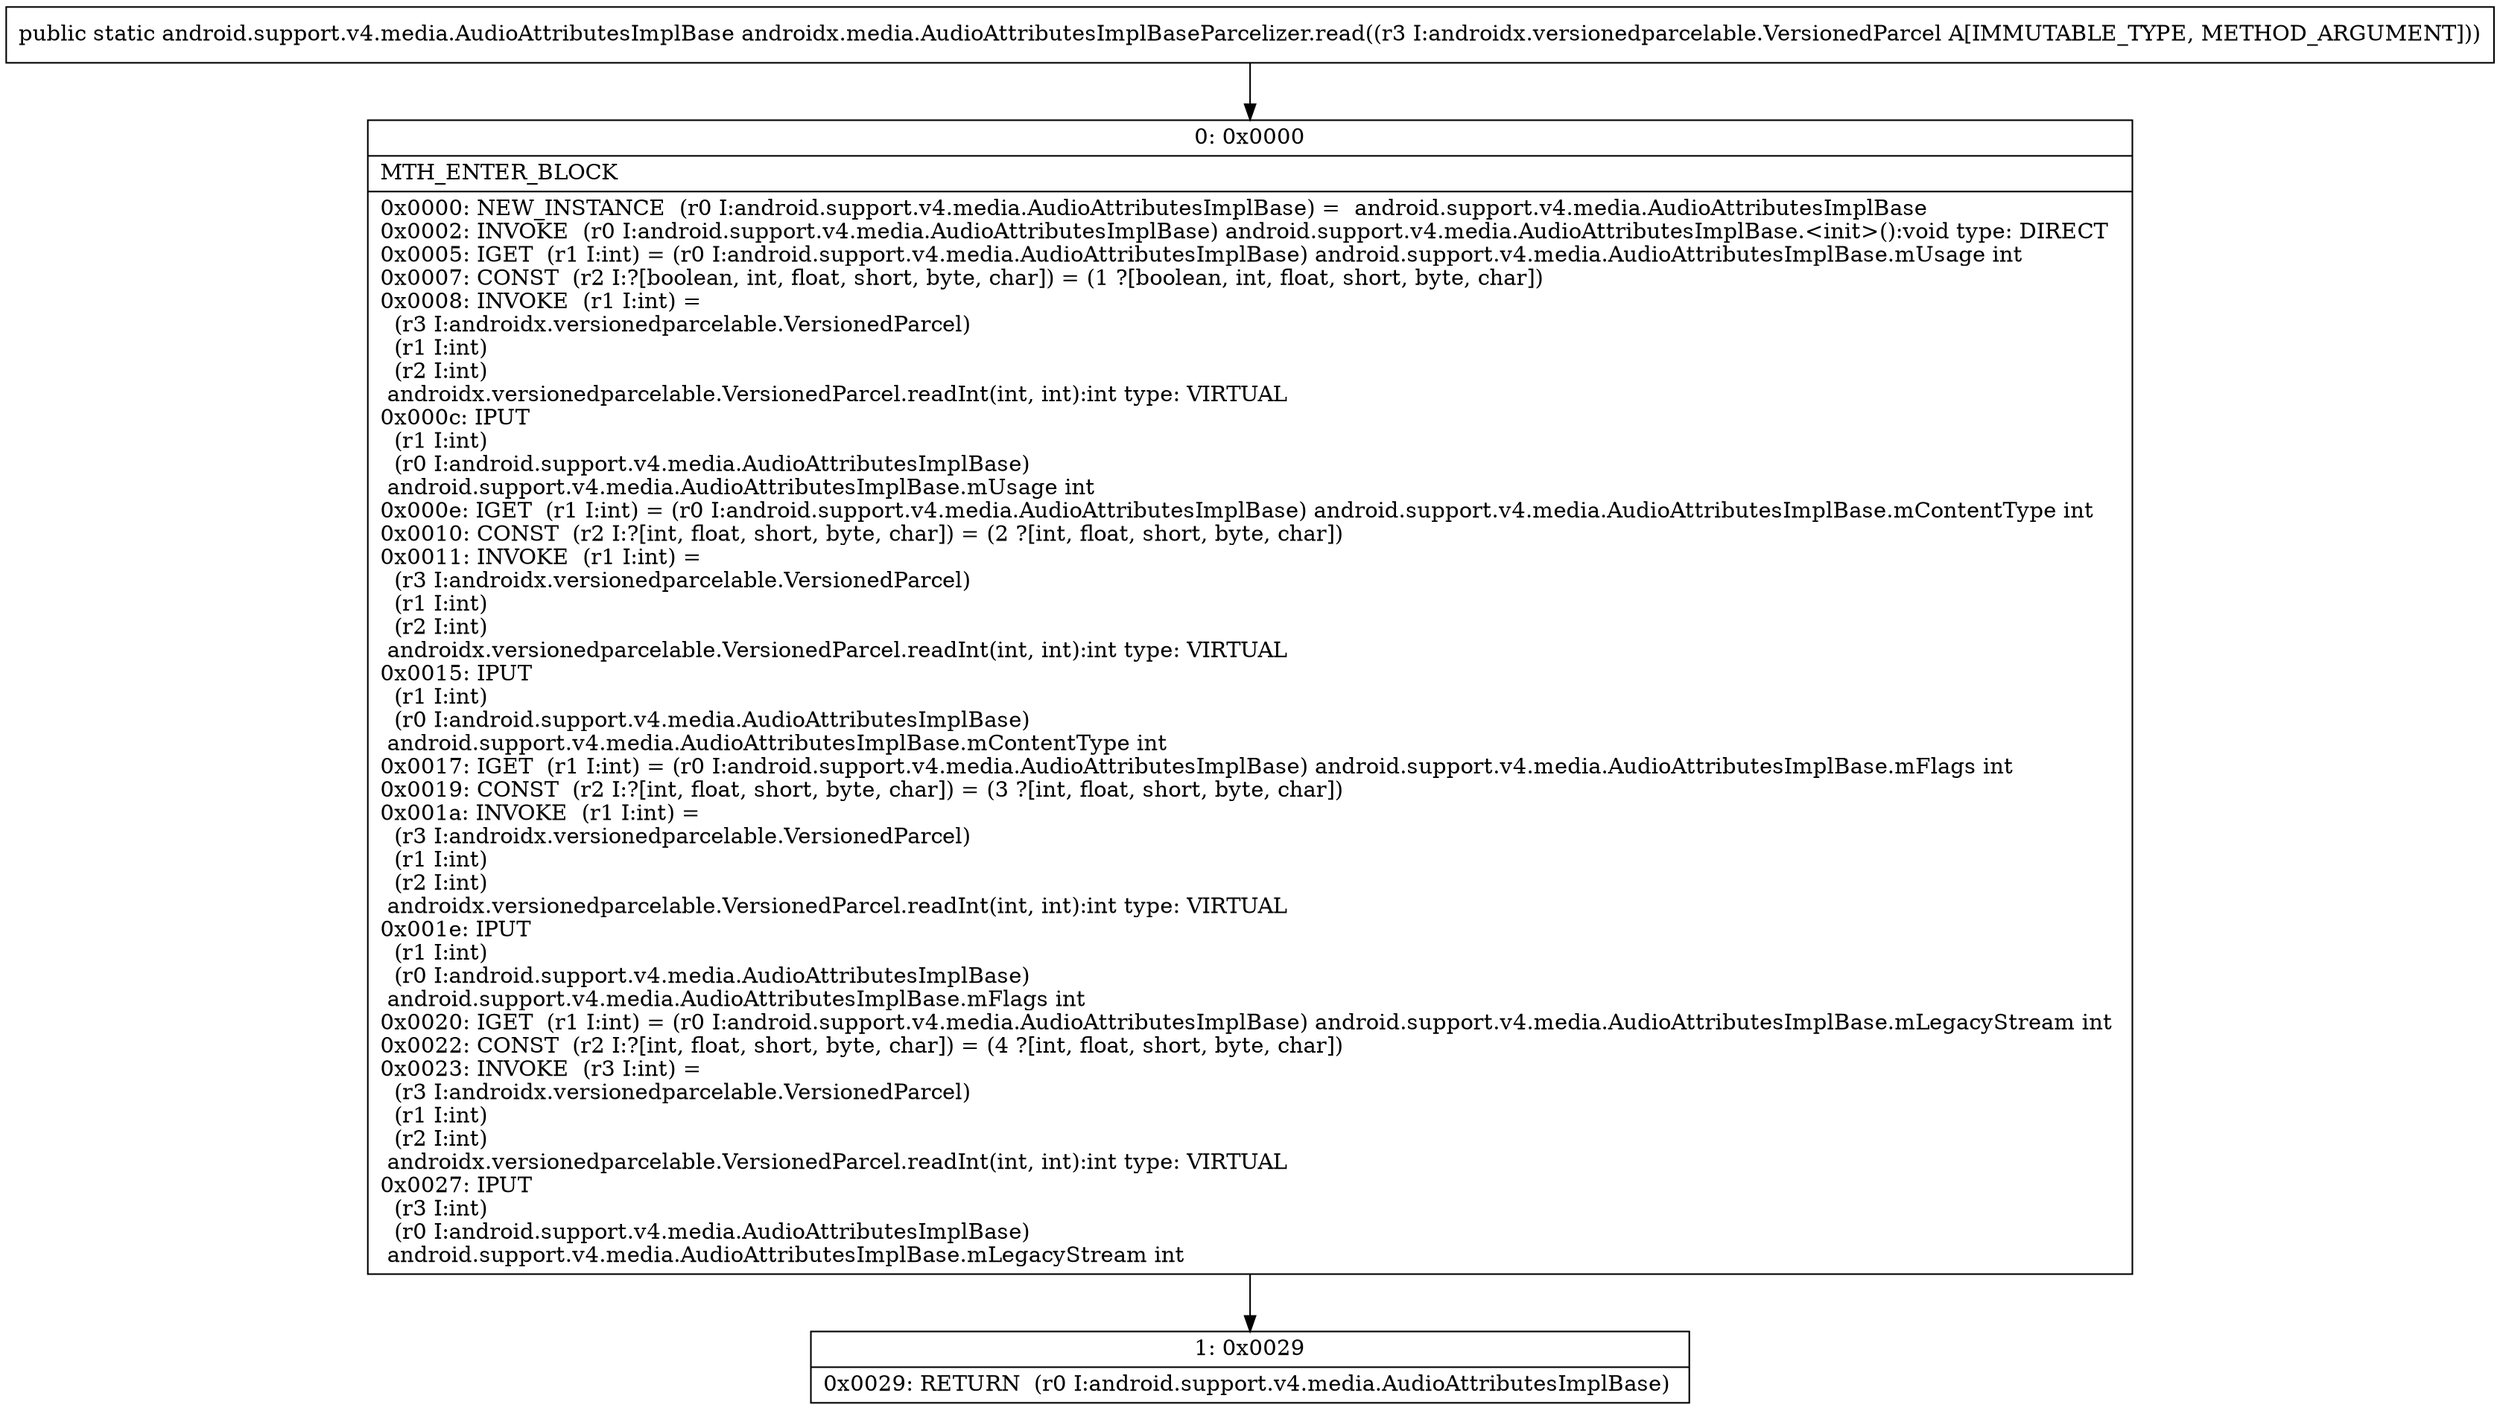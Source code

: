 digraph "CFG forandroidx.media.AudioAttributesImplBaseParcelizer.read(Landroidx\/versionedparcelable\/VersionedParcel;)Landroid\/support\/v4\/media\/AudioAttributesImplBase;" {
Node_0 [shape=record,label="{0\:\ 0x0000|MTH_ENTER_BLOCK\l|0x0000: NEW_INSTANCE  (r0 I:android.support.v4.media.AudioAttributesImplBase) =  android.support.v4.media.AudioAttributesImplBase \l0x0002: INVOKE  (r0 I:android.support.v4.media.AudioAttributesImplBase) android.support.v4.media.AudioAttributesImplBase.\<init\>():void type: DIRECT \l0x0005: IGET  (r1 I:int) = (r0 I:android.support.v4.media.AudioAttributesImplBase) android.support.v4.media.AudioAttributesImplBase.mUsage int \l0x0007: CONST  (r2 I:?[boolean, int, float, short, byte, char]) = (1 ?[boolean, int, float, short, byte, char]) \l0x0008: INVOKE  (r1 I:int) = \l  (r3 I:androidx.versionedparcelable.VersionedParcel)\l  (r1 I:int)\l  (r2 I:int)\l androidx.versionedparcelable.VersionedParcel.readInt(int, int):int type: VIRTUAL \l0x000c: IPUT  \l  (r1 I:int)\l  (r0 I:android.support.v4.media.AudioAttributesImplBase)\l android.support.v4.media.AudioAttributesImplBase.mUsage int \l0x000e: IGET  (r1 I:int) = (r0 I:android.support.v4.media.AudioAttributesImplBase) android.support.v4.media.AudioAttributesImplBase.mContentType int \l0x0010: CONST  (r2 I:?[int, float, short, byte, char]) = (2 ?[int, float, short, byte, char]) \l0x0011: INVOKE  (r1 I:int) = \l  (r3 I:androidx.versionedparcelable.VersionedParcel)\l  (r1 I:int)\l  (r2 I:int)\l androidx.versionedparcelable.VersionedParcel.readInt(int, int):int type: VIRTUAL \l0x0015: IPUT  \l  (r1 I:int)\l  (r0 I:android.support.v4.media.AudioAttributesImplBase)\l android.support.v4.media.AudioAttributesImplBase.mContentType int \l0x0017: IGET  (r1 I:int) = (r0 I:android.support.v4.media.AudioAttributesImplBase) android.support.v4.media.AudioAttributesImplBase.mFlags int \l0x0019: CONST  (r2 I:?[int, float, short, byte, char]) = (3 ?[int, float, short, byte, char]) \l0x001a: INVOKE  (r1 I:int) = \l  (r3 I:androidx.versionedparcelable.VersionedParcel)\l  (r1 I:int)\l  (r2 I:int)\l androidx.versionedparcelable.VersionedParcel.readInt(int, int):int type: VIRTUAL \l0x001e: IPUT  \l  (r1 I:int)\l  (r0 I:android.support.v4.media.AudioAttributesImplBase)\l android.support.v4.media.AudioAttributesImplBase.mFlags int \l0x0020: IGET  (r1 I:int) = (r0 I:android.support.v4.media.AudioAttributesImplBase) android.support.v4.media.AudioAttributesImplBase.mLegacyStream int \l0x0022: CONST  (r2 I:?[int, float, short, byte, char]) = (4 ?[int, float, short, byte, char]) \l0x0023: INVOKE  (r3 I:int) = \l  (r3 I:androidx.versionedparcelable.VersionedParcel)\l  (r1 I:int)\l  (r2 I:int)\l androidx.versionedparcelable.VersionedParcel.readInt(int, int):int type: VIRTUAL \l0x0027: IPUT  \l  (r3 I:int)\l  (r0 I:android.support.v4.media.AudioAttributesImplBase)\l android.support.v4.media.AudioAttributesImplBase.mLegacyStream int \l}"];
Node_1 [shape=record,label="{1\:\ 0x0029|0x0029: RETURN  (r0 I:android.support.v4.media.AudioAttributesImplBase) \l}"];
MethodNode[shape=record,label="{public static android.support.v4.media.AudioAttributesImplBase androidx.media.AudioAttributesImplBaseParcelizer.read((r3 I:androidx.versionedparcelable.VersionedParcel A[IMMUTABLE_TYPE, METHOD_ARGUMENT])) }"];
MethodNode -> Node_0;
Node_0 -> Node_1;
}

